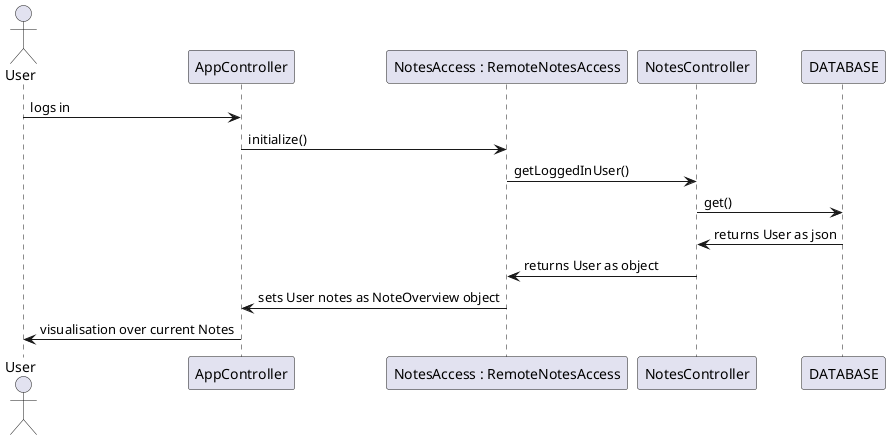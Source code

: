 @startuml sequenceDiagram
    actor User
    User -> AppController: logs in
    AppController -> "NotesAccess : RemoteNotesAccess": initialize()
    "NotesAccess : RemoteNotesAccess" -> NotesController: getLoggedInUser()
    NotesController -> DATABASE: get()
    DATABASE -> NotesController: returns User as json
    NotesController -> "NotesAccess : RemoteNotesAccess": returns User as object
    "NotesAccess : RemoteNotesAccess" -> AppController: sets User notes as NoteOverview object
    AppController -> User: visualisation over current Notes
@enduml